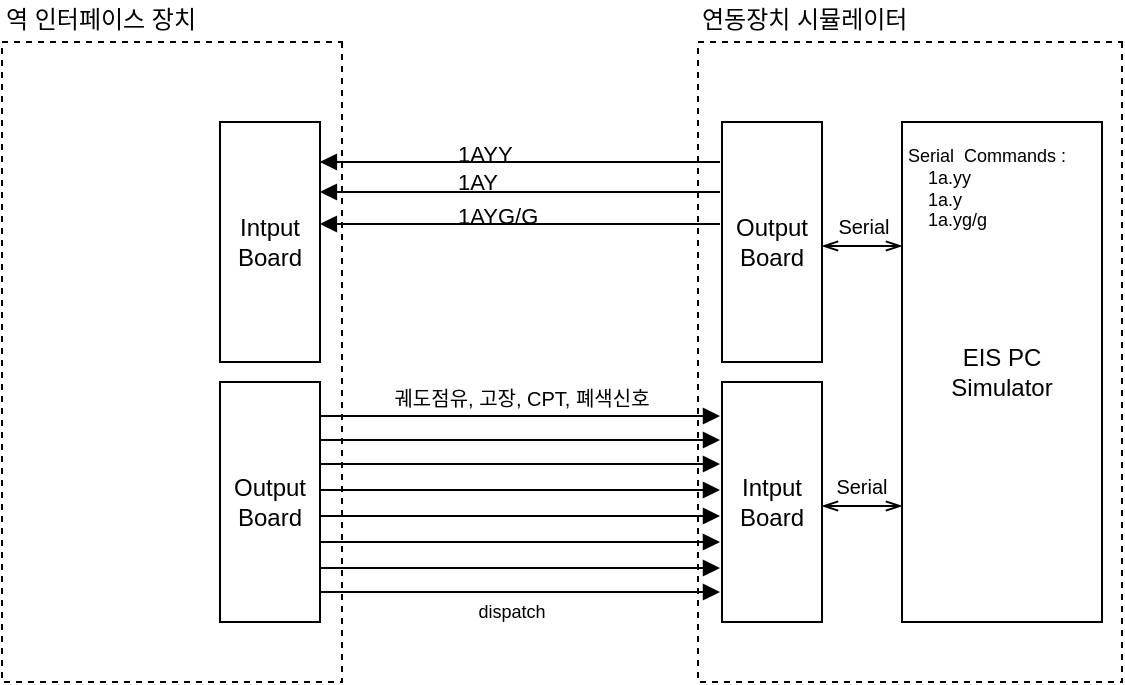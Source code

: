<mxfile version="20.4.0" type="github" pages="2">
  <diagram id="kgpKYQtTHZ0yAKxKKP6v" name="구성도">
    <mxGraphModel dx="743" dy="468" grid="1" gridSize="10" guides="1" tooltips="1" connect="1" arrows="1" fold="1" page="1" pageScale="1" pageWidth="850" pageHeight="1100" math="0" shadow="0">
      <root>
        <mxCell id="0" />
        <mxCell id="1" parent="0" />
        <mxCell id="VKiJMXAjRz_KYEpEqhij-11" value="" style="rounded=0;whiteSpace=wrap;html=1;direction=south;dashed=1;fillOpacity=0;" vertex="1" parent="1">
          <mxGeometry x="468" y="120" width="212" height="320" as="geometry" />
        </mxCell>
        <mxCell id="VKiJMXAjRz_KYEpEqhij-9" value="" style="rounded=0;whiteSpace=wrap;html=1;direction=south;dashed=1;fillOpacity=0;verticalAlign=top;noLabel=0;backgroundOutline=0;imageAspect=1;" vertex="1" parent="1">
          <mxGeometry x="120" y="120" width="170" height="320" as="geometry" />
        </mxCell>
        <mxCell id="VKiJMXAjRz_KYEpEqhij-5" value="Output&lt;br&gt;Board" style="rounded=0;whiteSpace=wrap;html=1;direction=south;" vertex="1" parent="1">
          <mxGeometry x="480" y="160" width="50" height="120" as="geometry" />
        </mxCell>
        <mxCell id="VKiJMXAjRz_KYEpEqhij-6" value="Intput&lt;br&gt;Board" style="rounded=0;whiteSpace=wrap;html=1;direction=south;" vertex="1" parent="1">
          <mxGeometry x="480" y="290" width="50" height="120" as="geometry" />
        </mxCell>
        <mxCell id="VKiJMXAjRz_KYEpEqhij-7" value="Intput&lt;br&gt;Board" style="rounded=0;whiteSpace=wrap;html=1;direction=south;" vertex="1" parent="1">
          <mxGeometry x="229" y="160" width="50" height="120" as="geometry" />
        </mxCell>
        <mxCell id="VKiJMXAjRz_KYEpEqhij-8" value="Output&lt;br&gt;Board" style="rounded=0;whiteSpace=wrap;html=1;direction=south;" vertex="1" parent="1">
          <mxGeometry x="229" y="290" width="50" height="120" as="geometry" />
        </mxCell>
        <mxCell id="VKiJMXAjRz_KYEpEqhij-10" value="역 인터페이스 장치" style="text;html=1;strokeColor=none;fillColor=none;align=left;verticalAlign=middle;whiteSpace=wrap;rounded=0;dashed=1;" vertex="1" parent="1">
          <mxGeometry x="120" y="99" width="120" height="20" as="geometry" />
        </mxCell>
        <mxCell id="VKiJMXAjRz_KYEpEqhij-12" value="연동장치 시뮬레이터" style="text;html=1;strokeColor=none;fillColor=none;align=left;verticalAlign=middle;whiteSpace=wrap;rounded=0;dashed=1;" vertex="1" parent="1">
          <mxGeometry x="468" y="99" width="152" height="20" as="geometry" />
        </mxCell>
        <mxCell id="VKiJMXAjRz_KYEpEqhij-13" value="EIS PC&lt;br&gt;Simulator" style="rounded=0;whiteSpace=wrap;html=1;direction=south;" vertex="1" parent="1">
          <mxGeometry x="570" y="160" width="100" height="250" as="geometry" />
        </mxCell>
        <mxCell id="VKiJMXAjRz_KYEpEqhij-14" value="" style="endArrow=none;html=1;rounded=0;startArrow=block;startFill=1;endFill=0;exitX=0.2;exitY=0.118;exitDx=0;exitDy=0;exitPerimeter=0;" edge="1" parent="1">
          <mxGeometry width="50" height="50" relative="1" as="geometry">
            <mxPoint x="278.94" y="180" as="sourcePoint" />
            <mxPoint x="479" y="180" as="targetPoint" />
          </mxGeometry>
        </mxCell>
        <mxCell id="VKiJMXAjRz_KYEpEqhij-15" value="" style="endArrow=none;html=1;rounded=0;startArrow=block;startFill=1;endFill=0;exitX=0.2;exitY=0.118;exitDx=0;exitDy=0;exitPerimeter=0;" edge="1" parent="1">
          <mxGeometry width="50" height="50" relative="1" as="geometry">
            <mxPoint x="278.94" y="195" as="sourcePoint" />
            <mxPoint x="479" y="195" as="targetPoint" />
          </mxGeometry>
        </mxCell>
        <mxCell id="VKiJMXAjRz_KYEpEqhij-16" value="" style="endArrow=none;html=1;rounded=0;startArrow=block;startFill=1;endFill=0;exitX=0.2;exitY=0.118;exitDx=0;exitDy=0;exitPerimeter=0;" edge="1" parent="1">
          <mxGeometry width="50" height="50" relative="1" as="geometry">
            <mxPoint x="278.94" y="211" as="sourcePoint" />
            <mxPoint x="479" y="211" as="targetPoint" />
          </mxGeometry>
        </mxCell>
        <mxCell id="VKiJMXAjRz_KYEpEqhij-17" value="" style="endArrow=block;html=1;rounded=0;startArrow=none;startFill=0;endFill=1;exitX=0.2;exitY=0.118;exitDx=0;exitDy=0;exitPerimeter=0;" edge="1" parent="1">
          <mxGeometry width="50" height="50" relative="1" as="geometry">
            <mxPoint x="278.94" y="307" as="sourcePoint" />
            <mxPoint x="479" y="307" as="targetPoint" />
          </mxGeometry>
        </mxCell>
        <mxCell id="VKiJMXAjRz_KYEpEqhij-20" value="" style="endArrow=block;html=1;rounded=0;startArrow=none;startFill=0;endFill=1;exitX=0.2;exitY=0.118;exitDx=0;exitDy=0;exitPerimeter=0;" edge="1" parent="1">
          <mxGeometry width="50" height="50" relative="1" as="geometry">
            <mxPoint x="278.94" y="319" as="sourcePoint" />
            <mxPoint x="479" y="319" as="targetPoint" />
          </mxGeometry>
        </mxCell>
        <mxCell id="VKiJMXAjRz_KYEpEqhij-21" value="" style="endArrow=block;html=1;rounded=0;startArrow=none;startFill=0;endFill=1;exitX=0.2;exitY=0.118;exitDx=0;exitDy=0;exitPerimeter=0;" edge="1" parent="1">
          <mxGeometry width="50" height="50" relative="1" as="geometry">
            <mxPoint x="278.94" y="331" as="sourcePoint" />
            <mxPoint x="479" y="331" as="targetPoint" />
          </mxGeometry>
        </mxCell>
        <mxCell id="VKiJMXAjRz_KYEpEqhij-22" value="" style="endArrow=block;html=1;rounded=0;startArrow=none;startFill=0;endFill=1;exitX=0.2;exitY=0.118;exitDx=0;exitDy=0;exitPerimeter=0;" edge="1" parent="1">
          <mxGeometry width="50" height="50" relative="1" as="geometry">
            <mxPoint x="278.94" y="344" as="sourcePoint" />
            <mxPoint x="479" y="344" as="targetPoint" />
          </mxGeometry>
        </mxCell>
        <mxCell id="VKiJMXAjRz_KYEpEqhij-23" value="" style="endArrow=block;html=1;rounded=0;startArrow=none;startFill=0;endFill=1;exitX=0.2;exitY=0.118;exitDx=0;exitDy=0;exitPerimeter=0;" edge="1" parent="1">
          <mxGeometry width="50" height="50" relative="1" as="geometry">
            <mxPoint x="278.94" y="357" as="sourcePoint" />
            <mxPoint x="479" y="357" as="targetPoint" />
          </mxGeometry>
        </mxCell>
        <mxCell id="VKiJMXAjRz_KYEpEqhij-24" value="" style="endArrow=block;html=1;rounded=0;startArrow=none;startFill=0;endFill=1;exitX=0.2;exitY=0.118;exitDx=0;exitDy=0;exitPerimeter=0;" edge="1" parent="1">
          <mxGeometry width="50" height="50" relative="1" as="geometry">
            <mxPoint x="278.94" y="370" as="sourcePoint" />
            <mxPoint x="479" y="370" as="targetPoint" />
          </mxGeometry>
        </mxCell>
        <mxCell id="VKiJMXAjRz_KYEpEqhij-25" value="" style="endArrow=block;html=1;rounded=0;startArrow=none;startFill=0;endFill=1;exitX=0.2;exitY=0.118;exitDx=0;exitDy=0;exitPerimeter=0;" edge="1" parent="1">
          <mxGeometry width="50" height="50" relative="1" as="geometry">
            <mxPoint x="278.94" y="383" as="sourcePoint" />
            <mxPoint x="479" y="383" as="targetPoint" />
          </mxGeometry>
        </mxCell>
        <mxCell id="VKiJMXAjRz_KYEpEqhij-26" value="" style="endArrow=block;html=1;rounded=0;startArrow=none;startFill=0;endFill=1;exitX=0.2;exitY=0.118;exitDx=0;exitDy=0;exitPerimeter=0;" edge="1" parent="1">
          <mxGeometry width="50" height="50" relative="1" as="geometry">
            <mxPoint x="278.94" y="395" as="sourcePoint" />
            <mxPoint x="479" y="395" as="targetPoint" />
          </mxGeometry>
        </mxCell>
        <mxCell id="VKiJMXAjRz_KYEpEqhij-28" value="1AYY" style="text;html=1;strokeColor=none;fillColor=none;align=left;verticalAlign=middle;whiteSpace=wrap;rounded=0;fontSize=11;" vertex="1" parent="1">
          <mxGeometry x="346" y="171" width="60" height="10" as="geometry" />
        </mxCell>
        <mxCell id="VKiJMXAjRz_KYEpEqhij-29" value="1AY" style="text;html=1;strokeColor=none;fillColor=none;align=left;verticalAlign=middle;whiteSpace=wrap;rounded=0;fontSize=11;" vertex="1" parent="1">
          <mxGeometry x="346" y="185" width="60" height="10" as="geometry" />
        </mxCell>
        <mxCell id="VKiJMXAjRz_KYEpEqhij-30" value="1AYG/G" style="text;html=1;strokeColor=none;fillColor=none;align=left;verticalAlign=middle;whiteSpace=wrap;rounded=0;fontSize=11;" vertex="1" parent="1">
          <mxGeometry x="346" y="202" width="60" height="10" as="geometry" />
        </mxCell>
        <mxCell id="VKiJMXAjRz_KYEpEqhij-31" value="&lt;span style=&quot;font-size: 10px;&quot;&gt;궤도점유, 고장, CPT, 폐색신호&lt;/span&gt;" style="text;html=1;strokeColor=none;fillColor=none;align=center;verticalAlign=middle;whiteSpace=wrap;rounded=0;fontSize=11;" vertex="1" parent="1">
          <mxGeometry x="290" y="293" width="180" height="10" as="geometry" />
        </mxCell>
        <mxCell id="VKiJMXAjRz_KYEpEqhij-33" value="" style="endArrow=openThin;startArrow=openThin;html=1;rounded=0;fontSize=10;startFill=0;endFill=0;" edge="1" parent="1">
          <mxGeometry width="50" height="50" relative="1" as="geometry">
            <mxPoint x="530" y="222" as="sourcePoint" />
            <mxPoint x="570" y="222" as="targetPoint" />
          </mxGeometry>
        </mxCell>
        <mxCell id="VKiJMXAjRz_KYEpEqhij-34" value="" style="endArrow=openThin;startArrow=openThin;html=1;rounded=0;fontSize=10;startFill=0;endFill=0;" edge="1" parent="1">
          <mxGeometry width="50" height="50" relative="1" as="geometry">
            <mxPoint x="530" y="352" as="sourcePoint" />
            <mxPoint x="570" y="352" as="targetPoint" />
          </mxGeometry>
        </mxCell>
        <mxCell id="VKiJMXAjRz_KYEpEqhij-35" value="&lt;font size=&quot;1&quot;&gt;Serial&lt;/font&gt;" style="text;html=1;strokeColor=none;fillColor=none;align=center;verticalAlign=middle;whiteSpace=wrap;rounded=0;fontSize=10;" vertex="1" parent="1">
          <mxGeometry x="530" y="337" width="40" height="10" as="geometry" />
        </mxCell>
        <mxCell id="VKiJMXAjRz_KYEpEqhij-36" value="&lt;font size=&quot;1&quot;&gt;Serial&lt;/font&gt;" style="text;html=1;strokeColor=none;fillColor=none;align=center;verticalAlign=middle;whiteSpace=wrap;rounded=0;fontSize=10;" vertex="1" parent="1">
          <mxGeometry x="531" y="207" width="40" height="10" as="geometry" />
        </mxCell>
        <mxCell id="VKiJMXAjRz_KYEpEqhij-37" value="Serial&amp;nbsp; Commands :&lt;br&gt;&amp;nbsp; &amp;nbsp; 1a.yy&lt;br&gt;&amp;nbsp; &amp;nbsp; 1a.y&lt;br&gt;&lt;div style=&quot;&quot;&gt;&lt;span style=&quot;background-color: initial;&quot;&gt;&amp;nbsp; &amp;nbsp; 1a.yg/g&lt;/span&gt;&lt;/div&gt;" style="text;html=1;strokeColor=none;fillColor=none;align=left;verticalAlign=middle;whiteSpace=wrap;rounded=0;fontSize=9;" vertex="1" parent="1">
          <mxGeometry x="571" y="160" width="99" height="65" as="geometry" />
        </mxCell>
        <mxCell id="VKiJMXAjRz_KYEpEqhij-38" value="dispatch" style="text;html=1;strokeColor=none;fillColor=none;align=center;verticalAlign=middle;whiteSpace=wrap;rounded=0;fontSize=9;" vertex="1" parent="1">
          <mxGeometry x="345" y="400" width="60" height="10" as="geometry" />
        </mxCell>
      </root>
    </mxGraphModel>
  </diagram>
  <diagram id="vtTIQ5ChDnDX2LOsFWYo" name="Pin Map">
    <mxGraphModel dx="1078" dy="679" grid="1" gridSize="10" guides="1" tooltips="1" connect="1" arrows="1" fold="1" page="1" pageScale="1" pageWidth="850" pageHeight="1100" math="0" shadow="0">
      <root>
        <mxCell id="0" />
        <mxCell id="1" parent="0" />
        <mxCell id="Mxpupmr-J6e08oUkhlGy-1" value="EIS Output Board" style="shape=table;startSize=30;container=1;collapsible=0;childLayout=tableLayout;fixedRows=0;rowLines=1;fontStyle=1;fontSize=11;" vertex="1" parent="1">
          <mxGeometry x="399" y="79" width="180" height="401" as="geometry" />
        </mxCell>
        <mxCell id="Mxpupmr-J6e08oUkhlGy-2" value="" style="shape=tableRow;horizontal=0;startSize=0;swimlaneHead=0;swimlaneBody=0;top=0;left=0;bottom=0;right=0;collapsible=0;dropTarget=0;fillColor=none;points=[[0,0.5],[1,0.5]];portConstraint=eastwest;fontSize=9;" vertex="1" parent="Mxpupmr-J6e08oUkhlGy-1">
          <mxGeometry y="30" width="180" height="23" as="geometry" />
        </mxCell>
        <mxCell id="Mxpupmr-J6e08oUkhlGy-3" value="1" style="shape=partialRectangle;html=1;whiteSpace=wrap;connectable=0;fillColor=none;top=0;left=0;bottom=0;right=0;overflow=hidden;pointerEvents=1;fontSize=9;" vertex="1" parent="Mxpupmr-J6e08oUkhlGy-2">
          <mxGeometry width="40" height="23" as="geometry">
            <mxRectangle width="40" height="23" as="alternateBounds" />
          </mxGeometry>
        </mxCell>
        <mxCell id="Mxpupmr-J6e08oUkhlGy-4" value="1A.YY" style="shape=partialRectangle;html=1;whiteSpace=wrap;connectable=0;fillColor=none;top=0;left=0;bottom=0;right=0;align=left;spacingLeft=6;overflow=hidden;fontSize=9;" vertex="1" parent="Mxpupmr-J6e08oUkhlGy-2">
          <mxGeometry x="40" width="140" height="23" as="geometry">
            <mxRectangle width="140" height="23" as="alternateBounds" />
          </mxGeometry>
        </mxCell>
        <mxCell id="Mxpupmr-J6e08oUkhlGy-5" value="" style="shape=tableRow;horizontal=0;startSize=0;swimlaneHead=0;swimlaneBody=0;top=0;left=0;bottom=0;right=0;collapsible=0;dropTarget=0;fillColor=none;points=[[0,0.5],[1,0.5]];portConstraint=eastwest;fontSize=9;" vertex="1" parent="Mxpupmr-J6e08oUkhlGy-1">
          <mxGeometry y="53" width="180" height="23" as="geometry" />
        </mxCell>
        <mxCell id="Mxpupmr-J6e08oUkhlGy-6" value="2" style="shape=partialRectangle;html=1;whiteSpace=wrap;connectable=0;fillColor=none;top=0;left=0;bottom=0;right=0;overflow=hidden;fontSize=9;" vertex="1" parent="Mxpupmr-J6e08oUkhlGy-5">
          <mxGeometry width="40" height="23" as="geometry">
            <mxRectangle width="40" height="23" as="alternateBounds" />
          </mxGeometry>
        </mxCell>
        <mxCell id="Mxpupmr-J6e08oUkhlGy-7" value="1A.Y" style="shape=partialRectangle;html=1;whiteSpace=wrap;connectable=0;fillColor=none;top=0;left=0;bottom=0;right=0;align=left;spacingLeft=6;overflow=hidden;fontSize=9;" vertex="1" parent="Mxpupmr-J6e08oUkhlGy-5">
          <mxGeometry x="40" width="140" height="23" as="geometry">
            <mxRectangle width="140" height="23" as="alternateBounds" />
          </mxGeometry>
        </mxCell>
        <mxCell id="Mxpupmr-J6e08oUkhlGy-8" value="" style="shape=tableRow;horizontal=0;startSize=0;swimlaneHead=0;swimlaneBody=0;top=0;left=0;bottom=0;right=0;collapsible=0;dropTarget=0;fillColor=none;points=[[0,0.5],[1,0.5]];portConstraint=eastwest;fontSize=9;swimlaneLine=1;" vertex="1" parent="Mxpupmr-J6e08oUkhlGy-1">
          <mxGeometry y="76" width="180" height="24" as="geometry" />
        </mxCell>
        <mxCell id="Mxpupmr-J6e08oUkhlGy-9" value="3" style="shape=partialRectangle;html=1;whiteSpace=wrap;connectable=0;fillColor=none;top=0;left=0;bottom=0;right=0;overflow=hidden;fontSize=9;" vertex="1" parent="Mxpupmr-J6e08oUkhlGy-8">
          <mxGeometry width="40" height="24" as="geometry">
            <mxRectangle width="40" height="24" as="alternateBounds" />
          </mxGeometry>
        </mxCell>
        <mxCell id="Mxpupmr-J6e08oUkhlGy-10" value="1A.YG/G" style="shape=partialRectangle;html=1;whiteSpace=wrap;connectable=0;fillColor=none;top=0;left=0;bottom=0;right=0;align=left;spacingLeft=6;overflow=hidden;fontSize=9;" vertex="1" parent="Mxpupmr-J6e08oUkhlGy-8">
          <mxGeometry x="40" width="140" height="24" as="geometry">
            <mxRectangle width="140" height="24" as="alternateBounds" />
          </mxGeometry>
        </mxCell>
        <mxCell id="Mxpupmr-J6e08oUkhlGy-26" value="" style="shape=tableRow;horizontal=0;startSize=0;swimlaneHead=0;swimlaneBody=0;top=0;left=0;bottom=0;right=0;collapsible=0;dropTarget=0;fillColor=none;points=[[0,0.5],[1,0.5]];portConstraint=eastwest;fontSize=9;swimlaneLine=1;" vertex="1" parent="Mxpupmr-J6e08oUkhlGy-1">
          <mxGeometry y="100" width="180" height="23" as="geometry" />
        </mxCell>
        <mxCell id="Mxpupmr-J6e08oUkhlGy-27" value="4" style="shape=partialRectangle;html=1;whiteSpace=wrap;connectable=0;fillColor=none;top=0;left=0;bottom=0;right=0;overflow=hidden;fontSize=9;" vertex="1" parent="Mxpupmr-J6e08oUkhlGy-26">
          <mxGeometry width="40" height="23" as="geometry">
            <mxRectangle width="40" height="23" as="alternateBounds" />
          </mxGeometry>
        </mxCell>
        <mxCell id="Mxpupmr-J6e08oUkhlGy-28" value="" style="shape=partialRectangle;html=1;whiteSpace=wrap;connectable=0;fillColor=none;top=0;left=0;bottom=0;right=0;align=left;spacingLeft=6;overflow=hidden;fontSize=9;" vertex="1" parent="Mxpupmr-J6e08oUkhlGy-26">
          <mxGeometry x="40" width="140" height="23" as="geometry">
            <mxRectangle width="140" height="23" as="alternateBounds" />
          </mxGeometry>
        </mxCell>
        <mxCell id="Mxpupmr-J6e08oUkhlGy-29" value="" style="shape=tableRow;horizontal=0;startSize=0;swimlaneHead=0;swimlaneBody=0;top=0;left=0;bottom=0;right=0;collapsible=0;dropTarget=0;fillColor=none;points=[[0,0.5],[1,0.5]];portConstraint=eastwest;fontSize=9;swimlaneLine=1;" vertex="1" parent="Mxpupmr-J6e08oUkhlGy-1">
          <mxGeometry y="123" width="180" height="23" as="geometry" />
        </mxCell>
        <mxCell id="Mxpupmr-J6e08oUkhlGy-30" value="5" style="shape=partialRectangle;html=1;whiteSpace=wrap;connectable=0;fillColor=none;top=0;left=0;bottom=0;right=0;overflow=hidden;fontSize=9;" vertex="1" parent="Mxpupmr-J6e08oUkhlGy-29">
          <mxGeometry width="40" height="23" as="geometry">
            <mxRectangle width="40" height="23" as="alternateBounds" />
          </mxGeometry>
        </mxCell>
        <mxCell id="Mxpupmr-J6e08oUkhlGy-31" value="" style="shape=partialRectangle;html=1;whiteSpace=wrap;connectable=0;fillColor=none;top=0;left=0;bottom=0;right=0;align=left;spacingLeft=6;overflow=hidden;fontSize=9;" vertex="1" parent="Mxpupmr-J6e08oUkhlGy-29">
          <mxGeometry x="40" width="140" height="23" as="geometry">
            <mxRectangle width="140" height="23" as="alternateBounds" />
          </mxGeometry>
        </mxCell>
        <mxCell id="Mxpupmr-J6e08oUkhlGy-32" value="" style="shape=tableRow;horizontal=0;startSize=0;swimlaneHead=0;swimlaneBody=0;top=0;left=0;bottom=0;right=0;collapsible=0;dropTarget=0;fillColor=none;points=[[0,0.5],[1,0.5]];portConstraint=eastwest;fontSize=9;swimlaneLine=1;" vertex="1" parent="Mxpupmr-J6e08oUkhlGy-1">
          <mxGeometry y="146" width="180" height="23" as="geometry" />
        </mxCell>
        <mxCell id="Mxpupmr-J6e08oUkhlGy-33" value="6" style="shape=partialRectangle;html=1;whiteSpace=wrap;connectable=0;fillColor=none;top=0;left=0;bottom=0;right=0;overflow=hidden;fontSize=9;" vertex="1" parent="Mxpupmr-J6e08oUkhlGy-32">
          <mxGeometry width="40" height="23" as="geometry">
            <mxRectangle width="40" height="23" as="alternateBounds" />
          </mxGeometry>
        </mxCell>
        <mxCell id="Mxpupmr-J6e08oUkhlGy-34" value="" style="shape=partialRectangle;html=1;whiteSpace=wrap;connectable=0;fillColor=none;top=0;left=0;bottom=0;right=0;align=left;spacingLeft=6;overflow=hidden;fontSize=9;" vertex="1" parent="Mxpupmr-J6e08oUkhlGy-32">
          <mxGeometry x="40" width="140" height="23" as="geometry">
            <mxRectangle width="140" height="23" as="alternateBounds" />
          </mxGeometry>
        </mxCell>
        <mxCell id="Mxpupmr-J6e08oUkhlGy-35" value="" style="shape=tableRow;horizontal=0;startSize=0;swimlaneHead=0;swimlaneBody=0;top=0;left=0;bottom=0;right=0;collapsible=0;dropTarget=0;fillColor=none;points=[[0,0.5],[1,0.5]];portConstraint=eastwest;fontSize=9;swimlaneLine=1;" vertex="1" parent="Mxpupmr-J6e08oUkhlGy-1">
          <mxGeometry y="169" width="180" height="23" as="geometry" />
        </mxCell>
        <mxCell id="Mxpupmr-J6e08oUkhlGy-36" value="7" style="shape=partialRectangle;html=1;whiteSpace=wrap;connectable=0;fillColor=none;top=0;left=0;bottom=0;right=0;overflow=hidden;fontSize=9;" vertex="1" parent="Mxpupmr-J6e08oUkhlGy-35">
          <mxGeometry width="40" height="23" as="geometry">
            <mxRectangle width="40" height="23" as="alternateBounds" />
          </mxGeometry>
        </mxCell>
        <mxCell id="Mxpupmr-J6e08oUkhlGy-37" value="" style="shape=partialRectangle;html=1;whiteSpace=wrap;connectable=0;fillColor=none;top=0;left=0;bottom=0;right=0;align=left;spacingLeft=6;overflow=hidden;fontSize=9;" vertex="1" parent="Mxpupmr-J6e08oUkhlGy-35">
          <mxGeometry x="40" width="140" height="23" as="geometry">
            <mxRectangle width="140" height="23" as="alternateBounds" />
          </mxGeometry>
        </mxCell>
        <mxCell id="Mxpupmr-J6e08oUkhlGy-38" value="" style="shape=tableRow;horizontal=0;startSize=0;swimlaneHead=0;swimlaneBody=0;top=0;left=0;bottom=0;right=0;collapsible=0;dropTarget=0;fillColor=none;points=[[0,0.5],[1,0.5]];portConstraint=eastwest;fontSize=9;swimlaneLine=1;" vertex="1" parent="Mxpupmr-J6e08oUkhlGy-1">
          <mxGeometry y="192" width="180" height="24" as="geometry" />
        </mxCell>
        <mxCell id="Mxpupmr-J6e08oUkhlGy-39" value="8" style="shape=partialRectangle;html=1;whiteSpace=wrap;connectable=0;fillColor=none;top=0;left=0;bottom=0;right=0;overflow=hidden;fontSize=9;" vertex="1" parent="Mxpupmr-J6e08oUkhlGy-38">
          <mxGeometry width="40" height="24" as="geometry">
            <mxRectangle width="40" height="24" as="alternateBounds" />
          </mxGeometry>
        </mxCell>
        <mxCell id="Mxpupmr-J6e08oUkhlGy-40" value="" style="shape=partialRectangle;html=1;whiteSpace=wrap;connectable=0;fillColor=none;top=0;left=0;bottom=0;right=0;align=left;spacingLeft=6;overflow=hidden;fontSize=9;" vertex="1" parent="Mxpupmr-J6e08oUkhlGy-38">
          <mxGeometry x="40" width="140" height="24" as="geometry">
            <mxRectangle width="140" height="24" as="alternateBounds" />
          </mxGeometry>
        </mxCell>
        <mxCell id="Mxpupmr-J6e08oUkhlGy-41" value="" style="shape=tableRow;horizontal=0;startSize=0;swimlaneHead=0;swimlaneBody=0;top=0;left=0;bottom=0;right=0;collapsible=0;dropTarget=0;fillColor=none;points=[[0,0.5],[1,0.5]];portConstraint=eastwest;fontSize=9;swimlaneLine=1;" vertex="1" parent="Mxpupmr-J6e08oUkhlGy-1">
          <mxGeometry y="216" width="180" height="23" as="geometry" />
        </mxCell>
        <mxCell id="Mxpupmr-J6e08oUkhlGy-42" value="9" style="shape=partialRectangle;html=1;whiteSpace=wrap;connectable=0;fillColor=none;top=0;left=0;bottom=0;right=0;overflow=hidden;fontSize=9;" vertex="1" parent="Mxpupmr-J6e08oUkhlGy-41">
          <mxGeometry width="40" height="23" as="geometry">
            <mxRectangle width="40" height="23" as="alternateBounds" />
          </mxGeometry>
        </mxCell>
        <mxCell id="Mxpupmr-J6e08oUkhlGy-43" value="" style="shape=partialRectangle;html=1;whiteSpace=wrap;connectable=0;fillColor=none;top=0;left=0;bottom=0;right=0;align=left;spacingLeft=6;overflow=hidden;fontSize=9;" vertex="1" parent="Mxpupmr-J6e08oUkhlGy-41">
          <mxGeometry x="40" width="140" height="23" as="geometry">
            <mxRectangle width="140" height="23" as="alternateBounds" />
          </mxGeometry>
        </mxCell>
        <mxCell id="Mxpupmr-J6e08oUkhlGy-44" value="" style="shape=tableRow;horizontal=0;startSize=0;swimlaneHead=0;swimlaneBody=0;top=0;left=0;bottom=0;right=0;collapsible=0;dropTarget=0;fillColor=none;points=[[0,0.5],[1,0.5]];portConstraint=eastwest;fontSize=9;swimlaneLine=1;" vertex="1" parent="Mxpupmr-J6e08oUkhlGy-1">
          <mxGeometry y="239" width="180" height="23" as="geometry" />
        </mxCell>
        <mxCell id="Mxpupmr-J6e08oUkhlGy-45" value="10" style="shape=partialRectangle;html=1;whiteSpace=wrap;connectable=0;fillColor=none;top=0;left=0;bottom=0;right=0;overflow=hidden;fontSize=9;" vertex="1" parent="Mxpupmr-J6e08oUkhlGy-44">
          <mxGeometry width="40" height="23" as="geometry">
            <mxRectangle width="40" height="23" as="alternateBounds" />
          </mxGeometry>
        </mxCell>
        <mxCell id="Mxpupmr-J6e08oUkhlGy-46" value="" style="shape=partialRectangle;html=1;whiteSpace=wrap;connectable=0;fillColor=none;top=0;left=0;bottom=0;right=0;align=left;spacingLeft=6;overflow=hidden;fontSize=9;" vertex="1" parent="Mxpupmr-J6e08oUkhlGy-44">
          <mxGeometry x="40" width="140" height="23" as="geometry">
            <mxRectangle width="140" height="23" as="alternateBounds" />
          </mxGeometry>
        </mxCell>
        <mxCell id="Mxpupmr-J6e08oUkhlGy-47" value="" style="shape=tableRow;horizontal=0;startSize=0;swimlaneHead=0;swimlaneBody=0;top=0;left=0;bottom=0;right=0;collapsible=0;dropTarget=0;fillColor=none;points=[[0,0.5],[1,0.5]];portConstraint=eastwest;fontSize=9;swimlaneLine=1;" vertex="1" parent="Mxpupmr-J6e08oUkhlGy-1">
          <mxGeometry y="262" width="180" height="23" as="geometry" />
        </mxCell>
        <mxCell id="Mxpupmr-J6e08oUkhlGy-48" value="11" style="shape=partialRectangle;html=1;whiteSpace=wrap;connectable=0;fillColor=none;top=0;left=0;bottom=0;right=0;overflow=hidden;fontSize=9;" vertex="1" parent="Mxpupmr-J6e08oUkhlGy-47">
          <mxGeometry width="40" height="23" as="geometry">
            <mxRectangle width="40" height="23" as="alternateBounds" />
          </mxGeometry>
        </mxCell>
        <mxCell id="Mxpupmr-J6e08oUkhlGy-49" value="" style="shape=partialRectangle;html=1;whiteSpace=wrap;connectable=0;fillColor=none;top=0;left=0;bottom=0;right=0;align=left;spacingLeft=6;overflow=hidden;fontSize=9;" vertex="1" parent="Mxpupmr-J6e08oUkhlGy-47">
          <mxGeometry x="40" width="140" height="23" as="geometry">
            <mxRectangle width="140" height="23" as="alternateBounds" />
          </mxGeometry>
        </mxCell>
        <mxCell id="Mxpupmr-J6e08oUkhlGy-50" value="" style="shape=tableRow;horizontal=0;startSize=0;swimlaneHead=0;swimlaneBody=0;top=0;left=0;bottom=0;right=0;collapsible=0;dropTarget=0;fillColor=none;points=[[0,0.5],[1,0.5]];portConstraint=eastwest;fontSize=9;swimlaneLine=1;" vertex="1" parent="Mxpupmr-J6e08oUkhlGy-1">
          <mxGeometry y="285" width="180" height="23" as="geometry" />
        </mxCell>
        <mxCell id="Mxpupmr-J6e08oUkhlGy-51" value="12" style="shape=partialRectangle;html=1;whiteSpace=wrap;connectable=0;fillColor=none;top=0;left=0;bottom=0;right=0;overflow=hidden;fontSize=9;" vertex="1" parent="Mxpupmr-J6e08oUkhlGy-50">
          <mxGeometry width="40" height="23" as="geometry">
            <mxRectangle width="40" height="23" as="alternateBounds" />
          </mxGeometry>
        </mxCell>
        <mxCell id="Mxpupmr-J6e08oUkhlGy-52" value="" style="shape=partialRectangle;html=1;whiteSpace=wrap;connectable=0;fillColor=none;top=0;left=0;bottom=0;right=0;align=left;spacingLeft=6;overflow=hidden;fontSize=9;" vertex="1" parent="Mxpupmr-J6e08oUkhlGy-50">
          <mxGeometry x="40" width="140" height="23" as="geometry">
            <mxRectangle width="140" height="23" as="alternateBounds" />
          </mxGeometry>
        </mxCell>
        <mxCell id="Mxpupmr-J6e08oUkhlGy-53" value="" style="shape=tableRow;horizontal=0;startSize=0;swimlaneHead=0;swimlaneBody=0;top=0;left=0;bottom=0;right=0;collapsible=0;dropTarget=0;fillColor=none;points=[[0,0.5],[1,0.5]];portConstraint=eastwest;fontSize=9;swimlaneLine=1;" vertex="1" parent="Mxpupmr-J6e08oUkhlGy-1">
          <mxGeometry y="308" width="180" height="23" as="geometry" />
        </mxCell>
        <mxCell id="Mxpupmr-J6e08oUkhlGy-54" value="13" style="shape=partialRectangle;html=1;whiteSpace=wrap;connectable=0;fillColor=none;top=0;left=0;bottom=0;right=0;overflow=hidden;fontSize=9;" vertex="1" parent="Mxpupmr-J6e08oUkhlGy-53">
          <mxGeometry width="40" height="23" as="geometry">
            <mxRectangle width="40" height="23" as="alternateBounds" />
          </mxGeometry>
        </mxCell>
        <mxCell id="Mxpupmr-J6e08oUkhlGy-55" value="" style="shape=partialRectangle;html=1;whiteSpace=wrap;connectable=0;fillColor=none;top=0;left=0;bottom=0;right=0;align=left;spacingLeft=6;overflow=hidden;fontSize=9;" vertex="1" parent="Mxpupmr-J6e08oUkhlGy-53">
          <mxGeometry x="40" width="140" height="23" as="geometry">
            <mxRectangle width="140" height="23" as="alternateBounds" />
          </mxGeometry>
        </mxCell>
        <mxCell id="Mxpupmr-J6e08oUkhlGy-56" value="" style="shape=tableRow;horizontal=0;startSize=0;swimlaneHead=0;swimlaneBody=0;top=0;left=0;bottom=0;right=0;collapsible=0;dropTarget=0;fillColor=none;points=[[0,0.5],[1,0.5]];portConstraint=eastwest;fontSize=9;swimlaneLine=1;" vertex="1" parent="Mxpupmr-J6e08oUkhlGy-1">
          <mxGeometry y="331" width="180" height="24" as="geometry" />
        </mxCell>
        <mxCell id="Mxpupmr-J6e08oUkhlGy-57" value="14" style="shape=partialRectangle;html=1;whiteSpace=wrap;connectable=0;fillColor=none;top=0;left=0;bottom=0;right=0;overflow=hidden;fontSize=9;" vertex="1" parent="Mxpupmr-J6e08oUkhlGy-56">
          <mxGeometry width="40" height="24" as="geometry">
            <mxRectangle width="40" height="24" as="alternateBounds" />
          </mxGeometry>
        </mxCell>
        <mxCell id="Mxpupmr-J6e08oUkhlGy-58" value="" style="shape=partialRectangle;html=1;whiteSpace=wrap;connectable=0;fillColor=none;top=0;left=0;bottom=0;right=0;align=left;spacingLeft=6;overflow=hidden;fontSize=9;" vertex="1" parent="Mxpupmr-J6e08oUkhlGy-56">
          <mxGeometry x="40" width="140" height="24" as="geometry">
            <mxRectangle width="140" height="24" as="alternateBounds" />
          </mxGeometry>
        </mxCell>
        <mxCell id="Mxpupmr-J6e08oUkhlGy-59" value="" style="shape=tableRow;horizontal=0;startSize=0;swimlaneHead=0;swimlaneBody=0;top=0;left=0;bottom=0;right=0;collapsible=0;dropTarget=0;fillColor=none;points=[[0,0.5],[1,0.5]];portConstraint=eastwest;fontSize=9;swimlaneLine=1;" vertex="1" parent="Mxpupmr-J6e08oUkhlGy-1">
          <mxGeometry y="355" width="180" height="23" as="geometry" />
        </mxCell>
        <mxCell id="Mxpupmr-J6e08oUkhlGy-60" value="15" style="shape=partialRectangle;html=1;whiteSpace=wrap;connectable=0;fillColor=none;top=0;left=0;bottom=0;right=0;overflow=hidden;fontSize=9;" vertex="1" parent="Mxpupmr-J6e08oUkhlGy-59">
          <mxGeometry width="40" height="23" as="geometry">
            <mxRectangle width="40" height="23" as="alternateBounds" />
          </mxGeometry>
        </mxCell>
        <mxCell id="Mxpupmr-J6e08oUkhlGy-61" value="" style="shape=partialRectangle;html=1;whiteSpace=wrap;connectable=0;fillColor=none;top=0;left=0;bottom=0;right=0;align=left;spacingLeft=6;overflow=hidden;fontSize=9;" vertex="1" parent="Mxpupmr-J6e08oUkhlGy-59">
          <mxGeometry x="40" width="140" height="23" as="geometry">
            <mxRectangle width="140" height="23" as="alternateBounds" />
          </mxGeometry>
        </mxCell>
        <mxCell id="Mxpupmr-J6e08oUkhlGy-62" value="" style="shape=tableRow;horizontal=0;startSize=0;swimlaneHead=0;swimlaneBody=0;top=0;left=0;bottom=0;right=0;collapsible=0;dropTarget=0;fillColor=none;points=[[0,0.5],[1,0.5]];portConstraint=eastwest;fontSize=9;swimlaneLine=1;" vertex="1" parent="Mxpupmr-J6e08oUkhlGy-1">
          <mxGeometry y="378" width="180" height="23" as="geometry" />
        </mxCell>
        <mxCell id="Mxpupmr-J6e08oUkhlGy-63" value="16" style="shape=partialRectangle;html=1;whiteSpace=wrap;connectable=0;fillColor=none;top=0;left=0;bottom=0;right=0;overflow=hidden;fontSize=9;" vertex="1" parent="Mxpupmr-J6e08oUkhlGy-62">
          <mxGeometry width="40" height="23" as="geometry">
            <mxRectangle width="40" height="23" as="alternateBounds" />
          </mxGeometry>
        </mxCell>
        <mxCell id="Mxpupmr-J6e08oUkhlGy-64" value="" style="shape=partialRectangle;html=1;whiteSpace=wrap;connectable=0;fillColor=none;top=0;left=0;bottom=0;right=0;align=left;spacingLeft=6;overflow=hidden;fontSize=9;" vertex="1" parent="Mxpupmr-J6e08oUkhlGy-62">
          <mxGeometry x="40" width="140" height="23" as="geometry">
            <mxRectangle width="140" height="23" as="alternateBounds" />
          </mxGeometry>
        </mxCell>
        <mxCell id="Mxpupmr-J6e08oUkhlGy-65" value="EIS Input Board" style="shape=table;startSize=30;container=1;collapsible=0;childLayout=tableLayout;fixedRows=0;rowLines=1;fontStyle=1;fontSize=11;" vertex="1" parent="1">
          <mxGeometry x="159" y="79" width="180" height="401" as="geometry" />
        </mxCell>
        <mxCell id="Mxpupmr-J6e08oUkhlGy-66" value="" style="shape=tableRow;horizontal=0;startSize=0;swimlaneHead=0;swimlaneBody=0;top=0;left=0;bottom=0;right=0;collapsible=0;dropTarget=0;fillColor=none;points=[[0,0.5],[1,0.5]];portConstraint=eastwest;fontSize=9;" vertex="1" parent="Mxpupmr-J6e08oUkhlGy-65">
          <mxGeometry y="30" width="180" height="23" as="geometry" />
        </mxCell>
        <mxCell id="Mxpupmr-J6e08oUkhlGy-67" value="1" style="shape=partialRectangle;html=1;whiteSpace=wrap;connectable=0;fillColor=none;top=0;left=0;bottom=0;right=0;overflow=hidden;pointerEvents=1;fontSize=9;" vertex="1" parent="Mxpupmr-J6e08oUkhlGy-66">
          <mxGeometry width="40" height="23" as="geometry">
            <mxRectangle width="40" height="23" as="alternateBounds" />
          </mxGeometry>
        </mxCell>
        <mxCell id="Mxpupmr-J6e08oUkhlGy-68" value="B7101T" style="shape=partialRectangle;html=1;whiteSpace=wrap;connectable=0;fillColor=none;top=0;left=0;bottom=0;right=0;align=left;spacingLeft=6;overflow=hidden;fontSize=9;" vertex="1" parent="Mxpupmr-J6e08oUkhlGy-66">
          <mxGeometry x="40" width="140" height="23" as="geometry">
            <mxRectangle width="140" height="23" as="alternateBounds" />
          </mxGeometry>
        </mxCell>
        <mxCell id="Mxpupmr-J6e08oUkhlGy-69" value="" style="shape=tableRow;horizontal=0;startSize=0;swimlaneHead=0;swimlaneBody=0;top=0;left=0;bottom=0;right=0;collapsible=0;dropTarget=0;fillColor=none;points=[[0,0.5],[1,0.5]];portConstraint=eastwest;fontSize=9;" vertex="1" parent="Mxpupmr-J6e08oUkhlGy-65">
          <mxGeometry y="53" width="180" height="23" as="geometry" />
        </mxCell>
        <mxCell id="Mxpupmr-J6e08oUkhlGy-70" value="2" style="shape=partialRectangle;html=1;whiteSpace=wrap;connectable=0;fillColor=none;top=0;left=0;bottom=0;right=0;overflow=hidden;fontSize=9;" vertex="1" parent="Mxpupmr-J6e08oUkhlGy-69">
          <mxGeometry width="40" height="23" as="geometry">
            <mxRectangle width="40" height="23" as="alternateBounds" />
          </mxGeometry>
        </mxCell>
        <mxCell id="Mxpupmr-J6e08oUkhlGy-71" value="B7103T" style="shape=partialRectangle;html=1;whiteSpace=wrap;connectable=0;fillColor=none;top=0;left=0;bottom=0;right=0;align=left;spacingLeft=6;overflow=hidden;fontSize=9;" vertex="1" parent="Mxpupmr-J6e08oUkhlGy-69">
          <mxGeometry x="40" width="140" height="23" as="geometry">
            <mxRectangle width="140" height="23" as="alternateBounds" />
          </mxGeometry>
        </mxCell>
        <mxCell id="Mxpupmr-J6e08oUkhlGy-72" value="" style="shape=tableRow;horizontal=0;startSize=0;swimlaneHead=0;swimlaneBody=0;top=0;left=0;bottom=0;right=0;collapsible=0;dropTarget=0;fillColor=none;points=[[0,0.5],[1,0.5]];portConstraint=eastwest;fontSize=9;swimlaneLine=1;" vertex="1" parent="Mxpupmr-J6e08oUkhlGy-65">
          <mxGeometry y="76" width="180" height="24" as="geometry" />
        </mxCell>
        <mxCell id="Mxpupmr-J6e08oUkhlGy-73" value="3" style="shape=partialRectangle;html=1;whiteSpace=wrap;connectable=0;fillColor=none;top=0;left=0;bottom=0;right=0;overflow=hidden;fontSize=9;" vertex="1" parent="Mxpupmr-J6e08oUkhlGy-72">
          <mxGeometry width="40" height="24" as="geometry">
            <mxRectangle width="40" height="24" as="alternateBounds" />
          </mxGeometry>
        </mxCell>
        <mxCell id="Mxpupmr-J6e08oUkhlGy-74" value="B7105T" style="shape=partialRectangle;html=1;whiteSpace=wrap;connectable=0;fillColor=none;top=0;left=0;bottom=0;right=0;align=left;spacingLeft=6;overflow=hidden;fontSize=9;" vertex="1" parent="Mxpupmr-J6e08oUkhlGy-72">
          <mxGeometry x="40" width="140" height="24" as="geometry">
            <mxRectangle width="140" height="24" as="alternateBounds" />
          </mxGeometry>
        </mxCell>
        <mxCell id="Mxpupmr-J6e08oUkhlGy-75" value="" style="shape=tableRow;horizontal=0;startSize=0;swimlaneHead=0;swimlaneBody=0;top=0;left=0;bottom=0;right=0;collapsible=0;dropTarget=0;fillColor=none;points=[[0,0.5],[1,0.5]];portConstraint=eastwest;fontSize=9;swimlaneLine=1;" vertex="1" parent="Mxpupmr-J6e08oUkhlGy-65">
          <mxGeometry y="100" width="180" height="23" as="geometry" />
        </mxCell>
        <mxCell id="Mxpupmr-J6e08oUkhlGy-76" value="4" style="shape=partialRectangle;html=1;whiteSpace=wrap;connectable=0;fillColor=none;top=0;left=0;bottom=0;right=0;overflow=hidden;fontSize=9;" vertex="1" parent="Mxpupmr-J6e08oUkhlGy-75">
          <mxGeometry width="40" height="23" as="geometry">
            <mxRectangle width="40" height="23" as="alternateBounds" />
          </mxGeometry>
        </mxCell>
        <mxCell id="Mxpupmr-J6e08oUkhlGy-77" value="B7107T" style="shape=partialRectangle;html=1;whiteSpace=wrap;connectable=0;fillColor=none;top=0;left=0;bottom=0;right=0;align=left;spacingLeft=6;overflow=hidden;fontSize=9;" vertex="1" parent="Mxpupmr-J6e08oUkhlGy-75">
          <mxGeometry x="40" width="140" height="23" as="geometry">
            <mxRectangle width="140" height="23" as="alternateBounds" />
          </mxGeometry>
        </mxCell>
        <mxCell id="Mxpupmr-J6e08oUkhlGy-78" value="" style="shape=tableRow;horizontal=0;startSize=0;swimlaneHead=0;swimlaneBody=0;top=0;left=0;bottom=0;right=0;collapsible=0;dropTarget=0;fillColor=none;points=[[0,0.5],[1,0.5]];portConstraint=eastwest;fontSize=9;swimlaneLine=1;" vertex="1" parent="Mxpupmr-J6e08oUkhlGy-65">
          <mxGeometry y="123" width="180" height="23" as="geometry" />
        </mxCell>
        <mxCell id="Mxpupmr-J6e08oUkhlGy-79" value="5" style="shape=partialRectangle;html=1;whiteSpace=wrap;connectable=0;fillColor=none;top=0;left=0;bottom=0;right=0;overflow=hidden;fontSize=9;" vertex="1" parent="Mxpupmr-J6e08oUkhlGy-78">
          <mxGeometry width="40" height="23" as="geometry">
            <mxRectangle width="40" height="23" as="alternateBounds" />
          </mxGeometry>
        </mxCell>
        <mxCell id="Mxpupmr-J6e08oUkhlGy-80" value="UP4.YY" style="shape=partialRectangle;html=1;whiteSpace=wrap;connectable=0;fillColor=none;top=0;left=0;bottom=0;right=0;align=left;spacingLeft=6;overflow=hidden;fontSize=9;" vertex="1" parent="Mxpupmr-J6e08oUkhlGy-78">
          <mxGeometry x="40" width="140" height="23" as="geometry">
            <mxRectangle width="140" height="23" as="alternateBounds" />
          </mxGeometry>
        </mxCell>
        <mxCell id="Mxpupmr-J6e08oUkhlGy-81" value="" style="shape=tableRow;horizontal=0;startSize=0;swimlaneHead=0;swimlaneBody=0;top=0;left=0;bottom=0;right=0;collapsible=0;dropTarget=0;fillColor=none;points=[[0,0.5],[1,0.5]];portConstraint=eastwest;fontSize=9;swimlaneLine=1;" vertex="1" parent="Mxpupmr-J6e08oUkhlGy-65">
          <mxGeometry y="146" width="180" height="23" as="geometry" />
        </mxCell>
        <mxCell id="Mxpupmr-J6e08oUkhlGy-82" value="6" style="shape=partialRectangle;html=1;whiteSpace=wrap;connectable=0;fillColor=none;top=0;left=0;bottom=0;right=0;overflow=hidden;fontSize=9;" vertex="1" parent="Mxpupmr-J6e08oUkhlGy-81">
          <mxGeometry width="40" height="23" as="geometry">
            <mxRectangle width="40" height="23" as="alternateBounds" />
          </mxGeometry>
        </mxCell>
        <mxCell id="Mxpupmr-J6e08oUkhlGy-83" value="UP4.Y" style="shape=partialRectangle;html=1;whiteSpace=wrap;connectable=0;fillColor=none;top=0;left=0;bottom=0;right=0;align=left;spacingLeft=6;overflow=hidden;fontSize=9;" vertex="1" parent="Mxpupmr-J6e08oUkhlGy-81">
          <mxGeometry x="40" width="140" height="23" as="geometry">
            <mxRectangle width="140" height="23" as="alternateBounds" />
          </mxGeometry>
        </mxCell>
        <mxCell id="Mxpupmr-J6e08oUkhlGy-84" value="" style="shape=tableRow;horizontal=0;startSize=0;swimlaneHead=0;swimlaneBody=0;top=0;left=0;bottom=0;right=0;collapsible=0;dropTarget=0;fillColor=none;points=[[0,0.5],[1,0.5]];portConstraint=eastwest;fontSize=9;swimlaneLine=1;" vertex="1" parent="Mxpupmr-J6e08oUkhlGy-65">
          <mxGeometry y="169" width="180" height="23" as="geometry" />
        </mxCell>
        <mxCell id="Mxpupmr-J6e08oUkhlGy-85" value="7" style="shape=partialRectangle;html=1;whiteSpace=wrap;connectable=0;fillColor=none;top=0;left=0;bottom=0;right=0;overflow=hidden;fontSize=9;" vertex="1" parent="Mxpupmr-J6e08oUkhlGy-84">
          <mxGeometry width="40" height="23" as="geometry">
            <mxRectangle width="40" height="23" as="alternateBounds" />
          </mxGeometry>
        </mxCell>
        <mxCell id="Mxpupmr-J6e08oUkhlGy-86" value="UP4.YG/G" style="shape=partialRectangle;html=1;whiteSpace=wrap;connectable=0;fillColor=none;top=0;left=0;bottom=0;right=0;align=left;spacingLeft=6;overflow=hidden;fontSize=9;" vertex="1" parent="Mxpupmr-J6e08oUkhlGy-84">
          <mxGeometry x="40" width="140" height="23" as="geometry">
            <mxRectangle width="140" height="23" as="alternateBounds" />
          </mxGeometry>
        </mxCell>
        <mxCell id="Mxpupmr-J6e08oUkhlGy-87" value="" style="shape=tableRow;horizontal=0;startSize=0;swimlaneHead=0;swimlaneBody=0;top=0;left=0;bottom=0;right=0;collapsible=0;dropTarget=0;fillColor=none;points=[[0,0.5],[1,0.5]];portConstraint=eastwest;fontSize=9;swimlaneLine=1;" vertex="1" parent="Mxpupmr-J6e08oUkhlGy-65">
          <mxGeometry y="192" width="180" height="24" as="geometry" />
        </mxCell>
        <mxCell id="Mxpupmr-J6e08oUkhlGy-88" value="8" style="shape=partialRectangle;html=1;whiteSpace=wrap;connectable=0;fillColor=none;top=0;left=0;bottom=0;right=0;overflow=hidden;fontSize=9;" vertex="1" parent="Mxpupmr-J6e08oUkhlGy-87">
          <mxGeometry width="40" height="24" as="geometry">
            <mxRectangle width="40" height="24" as="alternateBounds" />
          </mxGeometry>
        </mxCell>
        <mxCell id="Mxpupmr-J6e08oUkhlGy-89" value="UP1.SFR" style="shape=partialRectangle;html=1;whiteSpace=wrap;connectable=0;fillColor=none;top=0;left=0;bottom=0;right=0;align=left;spacingLeft=6;overflow=hidden;fontSize=9;" vertex="1" parent="Mxpupmr-J6e08oUkhlGy-87">
          <mxGeometry x="40" width="140" height="24" as="geometry">
            <mxRectangle width="140" height="24" as="alternateBounds" />
          </mxGeometry>
        </mxCell>
        <mxCell id="Mxpupmr-J6e08oUkhlGy-90" value="" style="shape=tableRow;horizontal=0;startSize=0;swimlaneHead=0;swimlaneBody=0;top=0;left=0;bottom=0;right=0;collapsible=0;dropTarget=0;fillColor=none;points=[[0,0.5],[1,0.5]];portConstraint=eastwest;fontSize=9;swimlaneLine=1;" vertex="1" parent="Mxpupmr-J6e08oUkhlGy-65">
          <mxGeometry y="216" width="180" height="23" as="geometry" />
        </mxCell>
        <mxCell id="Mxpupmr-J6e08oUkhlGy-91" value="9" style="shape=partialRectangle;html=1;whiteSpace=wrap;connectable=0;fillColor=none;top=0;left=0;bottom=0;right=0;overflow=hidden;fontSize=9;" vertex="1" parent="Mxpupmr-J6e08oUkhlGy-90">
          <mxGeometry width="40" height="23" as="geometry">
            <mxRectangle width="40" height="23" as="alternateBounds" />
          </mxGeometry>
        </mxCell>
        <mxCell id="Mxpupmr-J6e08oUkhlGy-92" value="UP2.SFR" style="shape=partialRectangle;html=1;whiteSpace=wrap;connectable=0;fillColor=none;top=0;left=0;bottom=0;right=0;align=left;spacingLeft=6;overflow=hidden;fontSize=9;" vertex="1" parent="Mxpupmr-J6e08oUkhlGy-90">
          <mxGeometry x="40" width="140" height="23" as="geometry">
            <mxRectangle width="140" height="23" as="alternateBounds" />
          </mxGeometry>
        </mxCell>
        <mxCell id="Mxpupmr-J6e08oUkhlGy-93" value="" style="shape=tableRow;horizontal=0;startSize=0;swimlaneHead=0;swimlaneBody=0;top=0;left=0;bottom=0;right=0;collapsible=0;dropTarget=0;fillColor=none;points=[[0,0.5],[1,0.5]];portConstraint=eastwest;fontSize=9;swimlaneLine=1;" vertex="1" parent="Mxpupmr-J6e08oUkhlGy-65">
          <mxGeometry y="239" width="180" height="23" as="geometry" />
        </mxCell>
        <mxCell id="Mxpupmr-J6e08oUkhlGy-94" value="10" style="shape=partialRectangle;html=1;whiteSpace=wrap;connectable=0;fillColor=none;top=0;left=0;bottom=0;right=0;overflow=hidden;fontSize=9;" vertex="1" parent="Mxpupmr-J6e08oUkhlGy-93">
          <mxGeometry width="40" height="23" as="geometry">
            <mxRectangle width="40" height="23" as="alternateBounds" />
          </mxGeometry>
        </mxCell>
        <mxCell id="Mxpupmr-J6e08oUkhlGy-95" value="UP3.SFR" style="shape=partialRectangle;html=1;whiteSpace=wrap;connectable=0;fillColor=none;top=0;left=0;bottom=0;right=0;align=left;spacingLeft=6;overflow=hidden;fontSize=9;" vertex="1" parent="Mxpupmr-J6e08oUkhlGy-93">
          <mxGeometry x="40" width="140" height="23" as="geometry">
            <mxRectangle width="140" height="23" as="alternateBounds" />
          </mxGeometry>
        </mxCell>
        <mxCell id="Mxpupmr-J6e08oUkhlGy-96" value="" style="shape=tableRow;horizontal=0;startSize=0;swimlaneHead=0;swimlaneBody=0;top=0;left=0;bottom=0;right=0;collapsible=0;dropTarget=0;fillColor=none;points=[[0,0.5],[1,0.5]];portConstraint=eastwest;fontSize=9;swimlaneLine=1;" vertex="1" parent="Mxpupmr-J6e08oUkhlGy-65">
          <mxGeometry y="262" width="180" height="23" as="geometry" />
        </mxCell>
        <mxCell id="Mxpupmr-J6e08oUkhlGy-97" value="11" style="shape=partialRectangle;html=1;whiteSpace=wrap;connectable=0;fillColor=none;top=0;left=0;bottom=0;right=0;overflow=hidden;fontSize=9;" vertex="1" parent="Mxpupmr-J6e08oUkhlGy-96">
          <mxGeometry width="40" height="23" as="geometry">
            <mxRectangle width="40" height="23" as="alternateBounds" />
          </mxGeometry>
        </mxCell>
        <mxCell id="Mxpupmr-J6e08oUkhlGy-98" value="UP4.SFR" style="shape=partialRectangle;html=1;whiteSpace=wrap;connectable=0;fillColor=none;top=0;left=0;bottom=0;right=0;align=left;spacingLeft=6;overflow=hidden;fontSize=9;" vertex="1" parent="Mxpupmr-J6e08oUkhlGy-96">
          <mxGeometry x="40" width="140" height="23" as="geometry">
            <mxRectangle width="140" height="23" as="alternateBounds" />
          </mxGeometry>
        </mxCell>
        <mxCell id="Mxpupmr-J6e08oUkhlGy-99" value="" style="shape=tableRow;horizontal=0;startSize=0;swimlaneHead=0;swimlaneBody=0;top=0;left=0;bottom=0;right=0;collapsible=0;dropTarget=0;fillColor=none;points=[[0,0.5],[1,0.5]];portConstraint=eastwest;fontSize=9;swimlaneLine=1;" vertex="1" parent="Mxpupmr-J6e08oUkhlGy-65">
          <mxGeometry y="285" width="180" height="23" as="geometry" />
        </mxCell>
        <mxCell id="Mxpupmr-J6e08oUkhlGy-100" value="12" style="shape=partialRectangle;html=1;whiteSpace=wrap;connectable=0;fillColor=none;top=0;left=0;bottom=0;right=0;overflow=hidden;fontSize=9;" vertex="1" parent="Mxpupmr-J6e08oUkhlGy-99">
          <mxGeometry width="40" height="23" as="geometry">
            <mxRectangle width="40" height="23" as="alternateBounds" />
          </mxGeometry>
        </mxCell>
        <mxCell id="Mxpupmr-J6e08oUkhlGy-101" value="DN.CPT" style="shape=partialRectangle;html=1;whiteSpace=wrap;connectable=0;fillColor=none;top=0;left=0;bottom=0;right=0;align=left;spacingLeft=6;overflow=hidden;fontSize=9;" vertex="1" parent="Mxpupmr-J6e08oUkhlGy-99">
          <mxGeometry x="40" width="140" height="23" as="geometry">
            <mxRectangle width="140" height="23" as="alternateBounds" />
          </mxGeometry>
        </mxCell>
        <mxCell id="Mxpupmr-J6e08oUkhlGy-102" value="" style="shape=tableRow;horizontal=0;startSize=0;swimlaneHead=0;swimlaneBody=0;top=0;left=0;bottom=0;right=0;collapsible=0;dropTarget=0;fillColor=none;points=[[0,0.5],[1,0.5]];portConstraint=eastwest;fontSize=9;swimlaneLine=1;" vertex="1" parent="Mxpupmr-J6e08oUkhlGy-65">
          <mxGeometry y="308" width="180" height="23" as="geometry" />
        </mxCell>
        <mxCell id="Mxpupmr-J6e08oUkhlGy-103" value="13" style="shape=partialRectangle;html=1;whiteSpace=wrap;connectable=0;fillColor=none;top=0;left=0;bottom=0;right=0;overflow=hidden;fontSize=9;" vertex="1" parent="Mxpupmr-J6e08oUkhlGy-102">
          <mxGeometry width="40" height="23" as="geometry">
            <mxRectangle width="40" height="23" as="alternateBounds" />
          </mxGeometry>
        </mxCell>
        <mxCell id="Mxpupmr-J6e08oUkhlGy-104" value="DN1.CPT" style="shape=partialRectangle;html=1;whiteSpace=wrap;connectable=0;fillColor=none;top=0;left=0;bottom=0;right=0;align=left;spacingLeft=6;overflow=hidden;fontSize=9;" vertex="1" parent="Mxpupmr-J6e08oUkhlGy-102">
          <mxGeometry x="40" width="140" height="23" as="geometry">
            <mxRectangle width="140" height="23" as="alternateBounds" />
          </mxGeometry>
        </mxCell>
        <mxCell id="Mxpupmr-J6e08oUkhlGy-105" value="" style="shape=tableRow;horizontal=0;startSize=0;swimlaneHead=0;swimlaneBody=0;top=0;left=0;bottom=0;right=0;collapsible=0;dropTarget=0;fillColor=none;points=[[0,0.5],[1,0.5]];portConstraint=eastwest;fontSize=9;swimlaneLine=1;" vertex="1" parent="Mxpupmr-J6e08oUkhlGy-65">
          <mxGeometry y="331" width="180" height="24" as="geometry" />
        </mxCell>
        <mxCell id="Mxpupmr-J6e08oUkhlGy-106" value="14" style="shape=partialRectangle;html=1;whiteSpace=wrap;connectable=0;fillColor=none;top=0;left=0;bottom=0;right=0;overflow=hidden;fontSize=9;" vertex="1" parent="Mxpupmr-J6e08oUkhlGy-105">
          <mxGeometry width="40" height="24" as="geometry">
            <mxRectangle width="40" height="24" as="alternateBounds" />
          </mxGeometry>
        </mxCell>
        <mxCell id="Mxpupmr-J6e08oUkhlGy-107" value="DN2.CPT" style="shape=partialRectangle;html=1;whiteSpace=wrap;connectable=0;fillColor=none;top=0;left=0;bottom=0;right=0;align=left;spacingLeft=6;overflow=hidden;fontSize=9;" vertex="1" parent="Mxpupmr-J6e08oUkhlGy-105">
          <mxGeometry x="40" width="140" height="24" as="geometry">
            <mxRectangle width="140" height="24" as="alternateBounds" />
          </mxGeometry>
        </mxCell>
        <mxCell id="Mxpupmr-J6e08oUkhlGy-108" value="" style="shape=tableRow;horizontal=0;startSize=0;swimlaneHead=0;swimlaneBody=0;top=0;left=0;bottom=0;right=0;collapsible=0;dropTarget=0;fillColor=none;points=[[0,0.5],[1,0.5]];portConstraint=eastwest;fontSize=9;swimlaneLine=1;" vertex="1" parent="Mxpupmr-J6e08oUkhlGy-65">
          <mxGeometry y="355" width="180" height="23" as="geometry" />
        </mxCell>
        <mxCell id="Mxpupmr-J6e08oUkhlGy-109" value="15" style="shape=partialRectangle;html=1;whiteSpace=wrap;connectable=0;fillColor=none;top=0;left=0;bottom=0;right=0;overflow=hidden;fontSize=9;" vertex="1" parent="Mxpupmr-J6e08oUkhlGy-108">
          <mxGeometry width="40" height="23" as="geometry">
            <mxRectangle width="40" height="23" as="alternateBounds" />
          </mxGeometry>
        </mxCell>
        <mxCell id="Mxpupmr-J6e08oUkhlGy-110" value="DN3.CPT" style="shape=partialRectangle;html=1;whiteSpace=wrap;connectable=0;fillColor=none;top=0;left=0;bottom=0;right=0;align=left;spacingLeft=6;overflow=hidden;fontSize=9;" vertex="1" parent="Mxpupmr-J6e08oUkhlGy-108">
          <mxGeometry x="40" width="140" height="23" as="geometry">
            <mxRectangle width="140" height="23" as="alternateBounds" />
          </mxGeometry>
        </mxCell>
        <mxCell id="Mxpupmr-J6e08oUkhlGy-111" value="" style="shape=tableRow;horizontal=0;startSize=0;swimlaneHead=0;swimlaneBody=0;top=0;left=0;bottom=0;right=0;collapsible=0;dropTarget=0;fillColor=none;points=[[0,0.5],[1,0.5]];portConstraint=eastwest;fontSize=9;swimlaneLine=1;" vertex="1" parent="Mxpupmr-J6e08oUkhlGy-65">
          <mxGeometry y="378" width="180" height="23" as="geometry" />
        </mxCell>
        <mxCell id="Mxpupmr-J6e08oUkhlGy-112" value="16" style="shape=partialRectangle;html=1;whiteSpace=wrap;connectable=0;fillColor=none;top=0;left=0;bottom=0;right=0;overflow=hidden;fontSize=9;" vertex="1" parent="Mxpupmr-J6e08oUkhlGy-111">
          <mxGeometry width="40" height="23" as="geometry">
            <mxRectangle width="40" height="23" as="alternateBounds" />
          </mxGeometry>
        </mxCell>
        <mxCell id="Mxpupmr-J6e08oUkhlGy-113" value="DN4.CPT" style="shape=partialRectangle;html=1;whiteSpace=wrap;connectable=0;fillColor=none;top=0;left=0;bottom=0;right=0;align=left;spacingLeft=6;overflow=hidden;fontSize=9;" vertex="1" parent="Mxpupmr-J6e08oUkhlGy-111">
          <mxGeometry x="40" width="140" height="23" as="geometry">
            <mxRectangle width="140" height="23" as="alternateBounds" />
          </mxGeometry>
        </mxCell>
      </root>
    </mxGraphModel>
  </diagram>
</mxfile>
